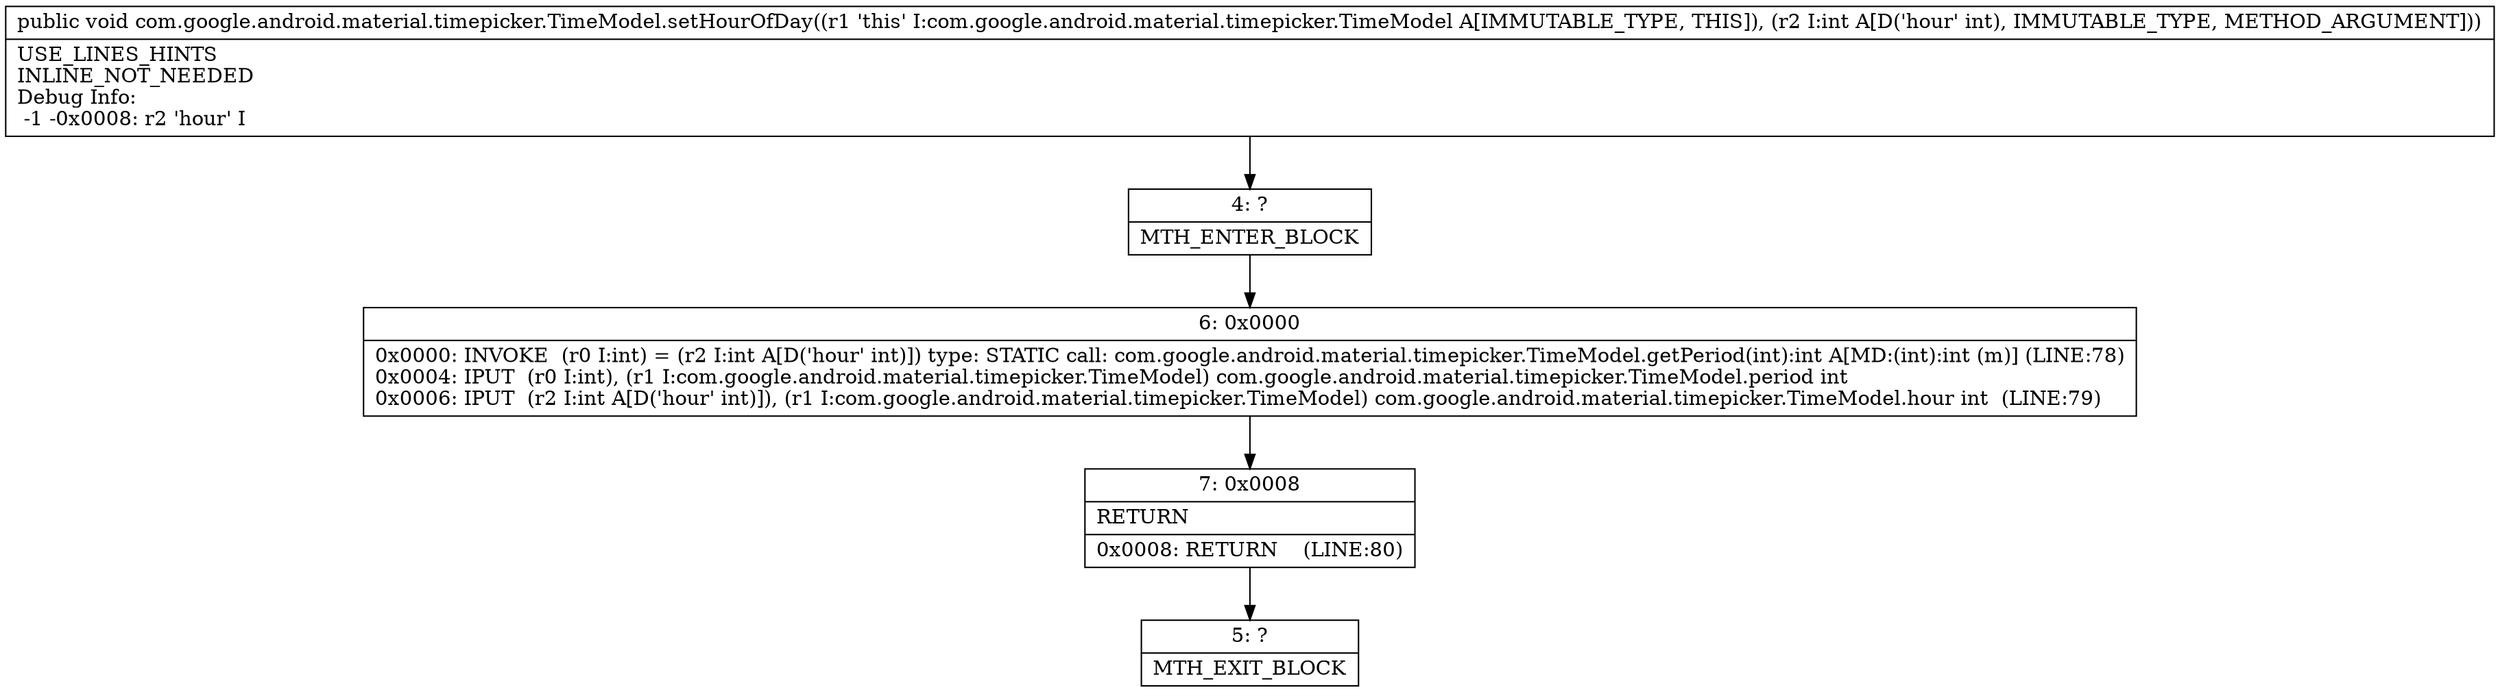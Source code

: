 digraph "CFG forcom.google.android.material.timepicker.TimeModel.setHourOfDay(I)V" {
Node_4 [shape=record,label="{4\:\ ?|MTH_ENTER_BLOCK\l}"];
Node_6 [shape=record,label="{6\:\ 0x0000|0x0000: INVOKE  (r0 I:int) = (r2 I:int A[D('hour' int)]) type: STATIC call: com.google.android.material.timepicker.TimeModel.getPeriod(int):int A[MD:(int):int (m)] (LINE:78)\l0x0004: IPUT  (r0 I:int), (r1 I:com.google.android.material.timepicker.TimeModel) com.google.android.material.timepicker.TimeModel.period int \l0x0006: IPUT  (r2 I:int A[D('hour' int)]), (r1 I:com.google.android.material.timepicker.TimeModel) com.google.android.material.timepicker.TimeModel.hour int  (LINE:79)\l}"];
Node_7 [shape=record,label="{7\:\ 0x0008|RETURN\l|0x0008: RETURN    (LINE:80)\l}"];
Node_5 [shape=record,label="{5\:\ ?|MTH_EXIT_BLOCK\l}"];
MethodNode[shape=record,label="{public void com.google.android.material.timepicker.TimeModel.setHourOfDay((r1 'this' I:com.google.android.material.timepicker.TimeModel A[IMMUTABLE_TYPE, THIS]), (r2 I:int A[D('hour' int), IMMUTABLE_TYPE, METHOD_ARGUMENT]))  | USE_LINES_HINTS\lINLINE_NOT_NEEDED\lDebug Info:\l  \-1 \-0x0008: r2 'hour' I\l}"];
MethodNode -> Node_4;Node_4 -> Node_6;
Node_6 -> Node_7;
Node_7 -> Node_5;
}

